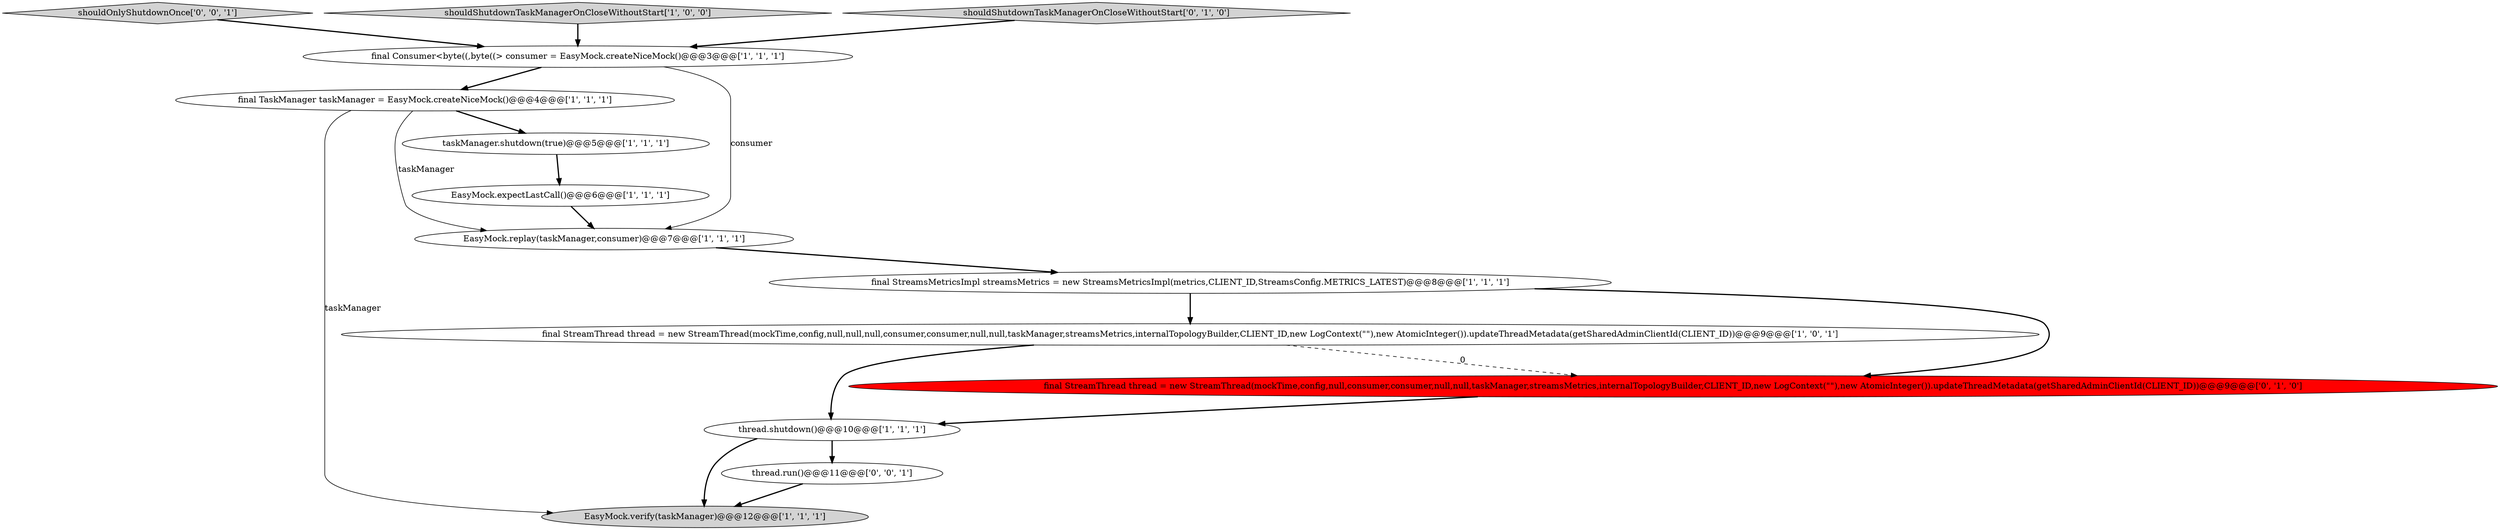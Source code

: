 digraph {
12 [style = filled, label = "thread.run()@@@11@@@['0', '0', '1']", fillcolor = white, shape = ellipse image = "AAA0AAABBB3BBB"];
8 [style = filled, label = "EasyMock.expectLastCall()@@@6@@@['1', '1', '1']", fillcolor = white, shape = ellipse image = "AAA0AAABBB1BBB"];
9 [style = filled, label = "EasyMock.verify(taskManager)@@@12@@@['1', '1', '1']", fillcolor = lightgray, shape = ellipse image = "AAA0AAABBB1BBB"];
13 [style = filled, label = "shouldOnlyShutdownOnce['0', '0', '1']", fillcolor = lightgray, shape = diamond image = "AAA0AAABBB3BBB"];
3 [style = filled, label = "shouldShutdownTaskManagerOnCloseWithoutStart['1', '0', '0']", fillcolor = lightgray, shape = diamond image = "AAA0AAABBB1BBB"];
2 [style = filled, label = "final Consumer<byte((,byte((> consumer = EasyMock.createNiceMock()@@@3@@@['1', '1', '1']", fillcolor = white, shape = ellipse image = "AAA0AAABBB1BBB"];
5 [style = filled, label = "final StreamThread thread = new StreamThread(mockTime,config,null,null,null,consumer,consumer,null,null,taskManager,streamsMetrics,internalTopologyBuilder,CLIENT_ID,new LogContext(\"\"),new AtomicInteger()).updateThreadMetadata(getSharedAdminClientId(CLIENT_ID))@@@9@@@['1', '0', '1']", fillcolor = white, shape = ellipse image = "AAA0AAABBB1BBB"];
7 [style = filled, label = "final TaskManager taskManager = EasyMock.createNiceMock()@@@4@@@['1', '1', '1']", fillcolor = white, shape = ellipse image = "AAA0AAABBB1BBB"];
11 [style = filled, label = "shouldShutdownTaskManagerOnCloseWithoutStart['0', '1', '0']", fillcolor = lightgray, shape = diamond image = "AAA0AAABBB2BBB"];
10 [style = filled, label = "final StreamThread thread = new StreamThread(mockTime,config,null,consumer,consumer,null,null,taskManager,streamsMetrics,internalTopologyBuilder,CLIENT_ID,new LogContext(\"\"),new AtomicInteger()).updateThreadMetadata(getSharedAdminClientId(CLIENT_ID))@@@9@@@['0', '1', '0']", fillcolor = red, shape = ellipse image = "AAA1AAABBB2BBB"];
6 [style = filled, label = "final StreamsMetricsImpl streamsMetrics = new StreamsMetricsImpl(metrics,CLIENT_ID,StreamsConfig.METRICS_LATEST)@@@8@@@['1', '1', '1']", fillcolor = white, shape = ellipse image = "AAA0AAABBB1BBB"];
4 [style = filled, label = "thread.shutdown()@@@10@@@['1', '1', '1']", fillcolor = white, shape = ellipse image = "AAA0AAABBB1BBB"];
1 [style = filled, label = "EasyMock.replay(taskManager,consumer)@@@7@@@['1', '1', '1']", fillcolor = white, shape = ellipse image = "AAA0AAABBB1BBB"];
0 [style = filled, label = "taskManager.shutdown(true)@@@5@@@['1', '1', '1']", fillcolor = white, shape = ellipse image = "AAA0AAABBB1BBB"];
4->12 [style = bold, label=""];
8->1 [style = bold, label=""];
4->9 [style = bold, label=""];
2->1 [style = solid, label="consumer"];
6->5 [style = bold, label=""];
7->0 [style = bold, label=""];
1->6 [style = bold, label=""];
7->1 [style = solid, label="taskManager"];
2->7 [style = bold, label=""];
3->2 [style = bold, label=""];
5->10 [style = dashed, label="0"];
11->2 [style = bold, label=""];
12->9 [style = bold, label=""];
6->10 [style = bold, label=""];
5->4 [style = bold, label=""];
7->9 [style = solid, label="taskManager"];
0->8 [style = bold, label=""];
13->2 [style = bold, label=""];
10->4 [style = bold, label=""];
}
